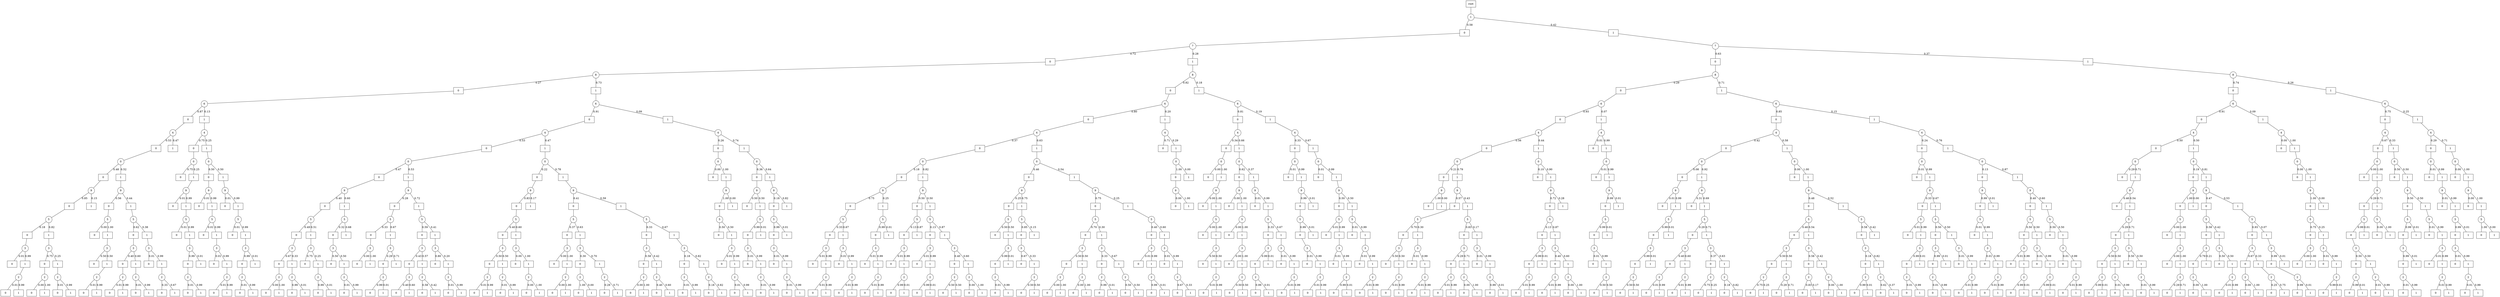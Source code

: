 graph G {
splines=true;
0 [shape=box, label = "root" ]
0--1;
1 [shape=circle, label=1]
1--2[label = 0.58, labelangle=110];
2 [shape=box, label=0]
2--3;
3 [shape=circle, label=7]
3--4[label = 0.72, labelangle=110];
4 [shape=box, label=0]
4--5;
5 [shape=circle, label=8]
5--6[label = 0.27, labelangle=110];
6 [shape=box, label=0]
6--7;
7 [shape=circle, label=6]
7--8[label = 0.87, labelangle=110];
8 [shape=box, label=0]
8--9;
9 [shape=circle, label=4]
9--10[label = 0.53, labelangle=110];
10 [shape=box, label=0]
10--11;
11 [shape=circle, label=0]
11--12[label = 0.48, labelangle=110];
12 [shape=box, label=0]
12--13;
13 [shape=circle, label=9]
13--14[label = 0.85, labelangle=110];
14 [shape=box, label=0]
14--15;
15 [shape=circle, label=5]
15--16[label = 0.18, labelangle=110];
16 [shape=box, label=0]
16--17;
17 [shape=circle, label=3]
17--18[label = 0.01, labelangle=110];
18 [shape=box, label=0]
17--19[label = 0.99, labelangle=110];
19 [shape=box, label=1]
19--20;
20 [shape=circle, label=2]
20--21[label = 0.01, labelangle=110];
21 [shape=box, label=0]
20--22[label = 0.99, labelangle=110];
22 [shape=box, label=1]
15--23[label = 0.82, labelangle=110];
23 [shape=box, label=1]
23--24;
24 [shape=circle, label=3]
24--25[label = 0.75, labelangle=110];
25 [shape=box, label=0]
25--26;
26 [shape=circle, label=2]
26--27[label = 0.00, labelangle=110];
27 [shape=box, label=0]
26--28[label = 1.00, labelangle=110];
28 [shape=box, label=1]
24--29[label = 0.25, labelangle=110];
29 [shape=box, label=1]
29--30;
30 [shape=circle, label=2]
30--31[label = 0.01, labelangle=110];
31 [shape=box, label=0]
30--32[label = 0.99, labelangle=110];
32 [shape=box, label=1]
13--33[label = 0.15, labelangle=110];
33 [shape=box, label=1]
11--34[label = 0.52, labelangle=110];
34 [shape=box, label=1]
34--35;
35 [shape=circle, label=9]
35--36[label = 0.56, labelangle=110];
36 [shape=box, label=0]
36--37;
37 [shape=circle, label=5]
37--38[label = 0.00, labelangle=110];
38 [shape=box, label=0]
37--39[label = 1.00, labelangle=110];
39 [shape=box, label=1]
39--40;
40 [shape=circle, label=3]
40--41[label = 0.50, labelangle=110];
41 [shape=box, label=0]
40--42[label = 0.50, labelangle=110];
42 [shape=box, label=1]
42--43;
43 [shape=circle, label=2]
43--44[label = 0.01, labelangle=110];
44 [shape=box, label=0]
43--45[label = 0.99, labelangle=110];
45 [shape=box, label=1]
35--46[label = 0.44, labelangle=110];
46 [shape=box, label=1]
46--47;
47 [shape=circle, label=5]
47--48[label = 0.62, labelangle=110];
48 [shape=box, label=0]
48--49;
49 [shape=circle, label=3]
49--50[label = 0.40, labelangle=110];
50 [shape=box, label=0]
50--51;
51 [shape=circle, label=2]
51--52[label = 0.01, labelangle=110];
52 [shape=box, label=0]
51--53[label = 0.99, labelangle=110];
53 [shape=box, label=1]
49--54[label = 0.60, labelangle=110];
54 [shape=box, label=1]
54--55;
55 [shape=circle, label=2]
55--56[label = 0.01, labelangle=110];
56 [shape=box, label=0]
55--57[label = 0.99, labelangle=110];
57 [shape=box, label=1]
47--58[label = 0.38, labelangle=110];
58 [shape=box, label=1]
58--59;
59 [shape=circle, label=3]
59--60[label = 0.01, labelangle=110];
60 [shape=box, label=0]
59--61[label = 0.99, labelangle=110];
61 [shape=box, label=1]
61--62;
62 [shape=circle, label=2]
62--63[label = 0.33, labelangle=110];
63 [shape=box, label=0]
62--64[label = 0.67, labelangle=110];
64 [shape=box, label=1]
9--65[label = 0.47, labelangle=110];
65 [shape=box, label=1]
7--114[label = 0.13, labelangle=110];
114 [shape=box, label=1]
114--115;
115 [shape=circle, label=4]
115--116[label = 0.75, labelangle=110];
116 [shape=box, label=0]
116--117;
117 [shape=circle, label=0]
117--118[label = 0.75, labelangle=110];
118 [shape=box, label=0]
117--131[label = 0.25, labelangle=110];
131 [shape=box, label=1]
131--132;
132 [shape=circle, label=9]
132--133[label = 0.01, labelangle=110];
133 [shape=box, label=0]
132--134[label = 0.99, labelangle=110];
134 [shape=box, label=1]
134--135;
135 [shape=circle, label=5]
135--136[label = 0.01, labelangle=110];
136 [shape=box, label=0]
135--137[label = 0.99, labelangle=110];
137 [shape=box, label=1]
137--138;
138 [shape=circle, label=3]
138--139[label = 0.99, labelangle=110];
139 [shape=box, label=0]
139--140;
140 [shape=circle, label=2]
140--141[label = 0.01, labelangle=110];
141 [shape=box, label=0]
140--142[label = 0.99, labelangle=110];
142 [shape=box, label=1]
138--143[label = 0.01, labelangle=110];
143 [shape=box, label=1]
115--144[label = 0.25, labelangle=110];
144 [shape=box, label=1]
144--145;
145 [shape=circle, label=0]
145--146[label = 0.50, labelangle=110];
146 [shape=box, label=0]
146--147;
147 [shape=circle, label=9]
147--148[label = 0.01, labelangle=110];
148 [shape=box, label=0]
147--149[label = 0.99, labelangle=110];
149 [shape=box, label=1]
149--150;
150 [shape=circle, label=5]
150--151[label = 0.01, labelangle=110];
151 [shape=box, label=0]
150--152[label = 0.99, labelangle=110];
152 [shape=box, label=1]
152--153;
153 [shape=circle, label=3]
153--154[label = 0.01, labelangle=110];
154 [shape=box, label=0]
153--155[label = 0.99, labelangle=110];
155 [shape=box, label=1]
155--156;
156 [shape=circle, label=2]
156--157[label = 0.01, labelangle=110];
157 [shape=box, label=0]
156--158[label = 0.99, labelangle=110];
158 [shape=box, label=1]
145--159[label = 0.50, labelangle=110];
159 [shape=box, label=1]
159--160;
160 [shape=circle, label=9]
160--161[label = 0.01, labelangle=110];
161 [shape=box, label=0]
160--162[label = 0.99, labelangle=110];
162 [shape=box, label=1]
162--163;
163 [shape=circle, label=5]
163--164[label = 0.01, labelangle=110];
164 [shape=box, label=0]
163--165[label = 0.99, labelangle=110];
165 [shape=box, label=1]
165--166;
166 [shape=circle, label=3]
166--167[label = 0.99, labelangle=110];
167 [shape=box, label=0]
167--168;
168 [shape=circle, label=2]
168--169[label = 0.01, labelangle=110];
169 [shape=box, label=0]
168--170[label = 0.99, labelangle=110];
170 [shape=box, label=1]
166--171[label = 0.01, labelangle=110];
171 [shape=box, label=1]
5--172[label = 0.73, labelangle=110];
172 [shape=box, label=1]
172--173;
173 [shape=circle, label=6]
173--174[label = 0.91, labelangle=110];
174 [shape=box, label=0]
174--175;
175 [shape=circle, label=4]
175--176[label = 0.53, labelangle=110];
176 [shape=box, label=0]
176--177;
177 [shape=circle, label=0]
177--178[label = 0.47, labelangle=110];
178 [shape=box, label=0]
178--179;
179 [shape=circle, label=9]
179--180[label = 0.40, labelangle=110];
180 [shape=box, label=0]
180--181;
181 [shape=circle, label=5]
181--182[label = 0.49, labelangle=110];
182 [shape=box, label=0]
182--183;
183 [shape=circle, label=3]
183--184[label = 0.67, labelangle=110];
184 [shape=box, label=0]
184--185;
185 [shape=circle, label=2]
185--186[label = 0.00, labelangle=110];
186 [shape=box, label=0]
185--187[label = 1.00, labelangle=110];
187 [shape=box, label=1]
183--188[label = 0.33, labelangle=110];
188 [shape=box, label=1]
188--189;
189 [shape=circle, label=2]
189--190[label = 0.99, labelangle=110];
190 [shape=box, label=0]
189--191[label = 0.01, labelangle=110];
191 [shape=box, label=1]
181--192[label = 0.51, labelangle=110];
192 [shape=box, label=1]
192--193;
193 [shape=circle, label=3]
193--194[label = 0.75, labelangle=110];
194 [shape=box, label=0]
193--198[label = 0.25, labelangle=110];
198 [shape=box, label=1]
198--199;
199 [shape=circle, label=2]
199--200[label = 0.99, labelangle=110];
200 [shape=box, label=0]
199--201[label = 0.01, labelangle=110];
201 [shape=box, label=1]
179--202[label = 0.60, labelangle=110];
202 [shape=box, label=1]
202--203;
203 [shape=circle, label=5]
203--204[label = 0.32, labelangle=110];
204 [shape=box, label=0]
204--205;
205 [shape=circle, label=3]
205--206[label = 0.50, labelangle=110];
206 [shape=box, label=0]
205--207[label = 0.50, labelangle=110];
207 [shape=box, label=1]
207--208;
208 [shape=circle, label=2]
208--209[label = 0.01, labelangle=110];
209 [shape=box, label=0]
208--210[label = 0.99, labelangle=110];
210 [shape=box, label=1]
203--211[label = 0.68, labelangle=110];
211 [shape=box, label=1]
177--221[label = 0.53, labelangle=110];
221 [shape=box, label=1]
221--222;
222 [shape=circle, label=9]
222--223[label = 0.28, labelangle=110];
223 [shape=box, label=0]
223--224;
224 [shape=circle, label=5]
224--225[label = 0.33, labelangle=110];
225 [shape=box, label=0]
225--226;
226 [shape=circle, label=3]
226--227[label = 0.00, labelangle=110];
227 [shape=box, label=0]
226--228[label = 1.00, labelangle=110];
228 [shape=box, label=1]
224--232[label = 0.67, labelangle=110];
232 [shape=box, label=1]
232--233;
233 [shape=circle, label=3]
233--234[label = 0.29, labelangle=110];
234 [shape=box, label=0]
234--235;
235 [shape=circle, label=2]
235--236[label = 0.99, labelangle=110];
236 [shape=box, label=0]
235--237[label = 0.01, labelangle=110];
237 [shape=box, label=1]
233--238[label = 0.71, labelangle=110];
238 [shape=box, label=1]
222--242[label = 0.72, labelangle=110];
242 [shape=box, label=1]
242--243;
243 [shape=circle, label=5]
243--244[label = 0.59, labelangle=110];
244 [shape=box, label=0]
244--245;
245 [shape=circle, label=3]
245--246[label = 0.43, labelangle=110];
246 [shape=box, label=0]
246--247;
247 [shape=circle, label=2]
247--248[label = 0.40, labelangle=110];
248 [shape=box, label=0]
247--249[label = 0.60, labelangle=110];
249 [shape=box, label=1]
245--250[label = 0.57, labelangle=110];
250 [shape=box, label=1]
250--251;
251 [shape=circle, label=2]
251--252[label = 0.58, labelangle=110];
252 [shape=box, label=0]
251--253[label = 0.42, labelangle=110];
253 [shape=box, label=1]
243--254[label = 0.41, labelangle=110];
254 [shape=box, label=1]
254--255;
255 [shape=circle, label=3]
255--256[label = 0.80, labelangle=110];
256 [shape=box, label=0]
255--260[label = 0.20, labelangle=110];
260 [shape=box, label=1]
260--261;
261 [shape=circle, label=2]
261--262[label = 0.01, labelangle=110];
262 [shape=box, label=0]
261--263[label = 0.99, labelangle=110];
263 [shape=box, label=1]
175--264[label = 0.47, labelangle=110];
264 [shape=box, label=1]
264--265;
265 [shape=circle, label=0]
265--266[label = 0.22, labelangle=110];
266 [shape=box, label=0]
266--267;
267 [shape=circle, label=9]
267--268[label = 0.83, labelangle=110];
268 [shape=box, label=0]
268--269;
269 [shape=circle, label=5]
269--270[label = 0.40, labelangle=110];
270 [shape=box, label=0]
270--271;
271 [shape=circle, label=3]
271--272[label = 0.50, labelangle=110];
272 [shape=box, label=0]
272--273;
273 [shape=circle, label=2]
273--274[label = 0.01, labelangle=110];
274 [shape=box, label=0]
273--275[label = 0.99, labelangle=110];
275 [shape=box, label=1]
271--276[label = 0.50, labelangle=110];
276 [shape=box, label=1]
276--277;
277 [shape=circle, label=2]
277--278[label = 0.01, labelangle=110];
278 [shape=box, label=0]
277--279[label = 0.99, labelangle=110];
279 [shape=box, label=1]
269--280[label = 0.60, labelangle=110];
280 [shape=box, label=1]
280--281;
281 [shape=circle, label=3]
281--282[label = 0.00, labelangle=110];
282 [shape=box, label=0]
281--283[label = 1.00, labelangle=110];
283 [shape=box, label=1]
283--284;
284 [shape=circle, label=2]
284--285[label = 0.00, labelangle=110];
285 [shape=box, label=0]
284--286[label = 1.00, labelangle=110];
286 [shape=box, label=1]
267--287[label = 0.17, labelangle=110];
287 [shape=box, label=1]
265--288[label = 0.78, labelangle=110];
288 [shape=box, label=1]
288--289;
289 [shape=circle, label=9]
289--290[label = 0.41, labelangle=110];
290 [shape=box, label=0]
290--291;
291 [shape=circle, label=5]
291--292[label = 0.37, labelangle=110];
292 [shape=box, label=0]
292--293;
293 [shape=circle, label=3]
293--294[label = 0.00, labelangle=110];
294 [shape=box, label=0]
293--295[label = 1.00, labelangle=110];
295 [shape=box, label=1]
295--296;
296 [shape=circle, label=2]
296--297[label = 0.00, labelangle=110];
297 [shape=box, label=0]
296--298[label = 1.00, labelangle=110];
298 [shape=box, label=1]
291--299[label = 0.63, labelangle=110];
299 [shape=box, label=1]
299--300;
300 [shape=circle, label=3]
300--301[label = 0.30, labelangle=110];
301 [shape=box, label=0]
301--302;
302 [shape=circle, label=2]
302--303[label = 1.00, labelangle=110];
303 [shape=box, label=0]
302--304[label = 0.00, labelangle=110];
304 [shape=box, label=1]
300--305[label = 0.70, labelangle=110];
305 [shape=box, label=1]
305--306;
306 [shape=circle, label=2]
306--307[label = 0.29, labelangle=110];
307 [shape=box, label=0]
306--308[label = 0.71, labelangle=110];
308 [shape=box, label=1]
289--309[label = 0.59, labelangle=110];
309 [shape=box, label=1]
309--310;
310 [shape=circle, label=5]
310--311[label = 0.33, labelangle=110];
311 [shape=box, label=0]
311--312;
312 [shape=circle, label=3]
312--313[label = 0.58, labelangle=110];
313 [shape=box, label=0]
313--314;
314 [shape=circle, label=2]
314--315[label = 0.00, labelangle=110];
315 [shape=box, label=0]
314--316[label = 1.00, labelangle=110];
316 [shape=box, label=1]
312--317[label = 0.42, labelangle=110];
317 [shape=box, label=1]
317--318;
318 [shape=circle, label=2]
318--319[label = 0.40, labelangle=110];
319 [shape=box, label=0]
318--320[label = 0.60, labelangle=110];
320 [shape=box, label=1]
310--321[label = 0.67, labelangle=110];
321 [shape=box, label=1]
321--322;
322 [shape=circle, label=3]
322--323[label = 0.18, labelangle=110];
323 [shape=box, label=0]
323--324;
324 [shape=circle, label=2]
324--325[label = 0.01, labelangle=110];
325 [shape=box, label=0]
324--326[label = 0.99, labelangle=110];
326 [shape=box, label=1]
322--327[label = 0.82, labelangle=110];
327 [shape=box, label=1]
327--328;
328 [shape=circle, label=2]
328--329[label = 0.18, labelangle=110];
329 [shape=box, label=0]
328--330[label = 0.82, labelangle=110];
330 [shape=box, label=1]
173--331[label = 0.09, labelangle=110];
331 [shape=box, label=1]
331--332;
332 [shape=circle, label=4]
332--333[label = 0.26, labelangle=110];
333 [shape=box, label=0]
333--334;
334 [shape=circle, label=0]
334--335[label = 0.00, labelangle=110];
335 [shape=box, label=0]
334--336[label = 1.00, labelangle=110];
336 [shape=box, label=1]
336--337;
337 [shape=circle, label=9]
337--338[label = 1.00, labelangle=110];
338 [shape=box, label=0]
338--339;
339 [shape=circle, label=5]
339--340[label = 0.50, labelangle=110];
340 [shape=box, label=0]
339--341[label = 0.50, labelangle=110];
341 [shape=box, label=1]
341--342;
342 [shape=circle, label=3]
342--343[label = 0.01, labelangle=110];
343 [shape=box, label=0]
342--344[label = 0.99, labelangle=110];
344 [shape=box, label=1]
344--345;
345 [shape=circle, label=2]
345--346[label = 0.01, labelangle=110];
346 [shape=box, label=0]
345--347[label = 0.99, labelangle=110];
347 [shape=box, label=1]
337--348[label = 0.00, labelangle=110];
348 [shape=box, label=1]
332--349[label = 0.74, labelangle=110];
349 [shape=box, label=1]
349--350;
350 [shape=circle, label=0]
350--351[label = 0.36, labelangle=110];
351 [shape=box, label=0]
351--352;
352 [shape=circle, label=9]
352--353[label = 0.50, labelangle=110];
353 [shape=box, label=0]
352--354[label = 0.50, labelangle=110];
354 [shape=box, label=1]
354--355;
355 [shape=circle, label=5]
355--356[label = 0.99, labelangle=110];
356 [shape=box, label=0]
356--357;
357 [shape=circle, label=3]
357--358[label = 0.01, labelangle=110];
358 [shape=box, label=0]
357--359[label = 0.99, labelangle=110];
359 [shape=box, label=1]
359--360;
360 [shape=circle, label=2]
360--361[label = 0.01, labelangle=110];
361 [shape=box, label=0]
360--362[label = 0.99, labelangle=110];
362 [shape=box, label=1]
355--363[label = 0.01, labelangle=110];
363 [shape=box, label=1]
350--364[label = 0.64, labelangle=110];
364 [shape=box, label=1]
364--365;
365 [shape=circle, label=9]
365--366[label = 0.18, labelangle=110];
366 [shape=box, label=0]
366--367;
367 [shape=circle, label=5]
367--368[label = 0.99, labelangle=110];
368 [shape=box, label=0]
368--369;
369 [shape=circle, label=3]
369--370[label = 0.01, labelangle=110];
370 [shape=box, label=0]
369--371[label = 0.99, labelangle=110];
371 [shape=box, label=1]
371--372;
372 [shape=circle, label=2]
372--373[label = 0.01, labelangle=110];
373 [shape=box, label=0]
372--374[label = 0.99, labelangle=110];
374 [shape=box, label=1]
367--375[label = 0.01, labelangle=110];
375 [shape=box, label=1]
365--376[label = 0.82, labelangle=110];
376 [shape=box, label=1]
3--386[label = 0.28, labelangle=110];
386 [shape=box, label=1]
386--387;
387 [shape=circle, label=8]
387--388[label = 0.82, labelangle=110];
388 [shape=box, label=0]
388--389;
389 [shape=circle, label=6]
389--390[label = 0.80, labelangle=110];
390 [shape=box, label=0]
390--391;
391 [shape=circle, label=4]
391--392[label = 0.37, labelangle=110];
392 [shape=box, label=0]
392--393;
393 [shape=circle, label=0]
393--394[label = 0.18, labelangle=110];
394 [shape=box, label=0]
394--395;
395 [shape=circle, label=9]
395--396[label = 0.75, labelangle=110];
396 [shape=box, label=0]
396--397;
397 [shape=circle, label=5]
397--398[label = 0.33, labelangle=110];
398 [shape=box, label=0]
398--399;
399 [shape=circle, label=3]
399--400[label = 0.01, labelangle=110];
400 [shape=box, label=0]
399--401[label = 0.99, labelangle=110];
401 [shape=box, label=1]
401--402;
402 [shape=circle, label=2]
402--403[label = 0.01, labelangle=110];
403 [shape=box, label=0]
402--404[label = 0.99, labelangle=110];
404 [shape=box, label=1]
397--405[label = 0.67, labelangle=110];
405 [shape=box, label=1]
405--406;
406 [shape=circle, label=3]
406--407[label = 0.01, labelangle=110];
407 [shape=box, label=0]
406--408[label = 0.99, labelangle=110];
408 [shape=box, label=1]
408--409;
409 [shape=circle, label=2]
409--410[label = 0.01, labelangle=110];
410 [shape=box, label=0]
409--411[label = 0.99, labelangle=110];
411 [shape=box, label=1]
395--412[label = 0.25, labelangle=110];
412 [shape=box, label=1]
412--413;
413 [shape=circle, label=5]
413--414[label = 0.99, labelangle=110];
414 [shape=box, label=0]
414--415;
415 [shape=circle, label=3]
415--416[label = 0.01, labelangle=110];
416 [shape=box, label=0]
415--417[label = 0.99, labelangle=110];
417 [shape=box, label=1]
417--418;
418 [shape=circle, label=2]
418--419[label = 0.01, labelangle=110];
419 [shape=box, label=0]
418--420[label = 0.99, labelangle=110];
420 [shape=box, label=1]
413--421[label = 0.01, labelangle=110];
421 [shape=box, label=1]
393--422[label = 0.82, labelangle=110];
422 [shape=box, label=1]
422--423;
423 [shape=circle, label=9]
423--424[label = 0.50, labelangle=110];
424 [shape=box, label=0]
424--425;
425 [shape=circle, label=5]
425--426[label = 0.13, labelangle=110];
426 [shape=box, label=0]
426--427;
427 [shape=circle, label=3]
427--428[label = 0.01, labelangle=110];
428 [shape=box, label=0]
427--429[label = 0.99, labelangle=110];
429 [shape=box, label=1]
429--430;
430 [shape=circle, label=2]
430--431[label = 0.99, labelangle=110];
431 [shape=box, label=0]
430--432[label = 0.01, labelangle=110];
432 [shape=box, label=1]
425--433[label = 0.87, labelangle=110];
433 [shape=box, label=1]
423--443[label = 0.50, labelangle=110];
443 [shape=box, label=1]
443--444;
444 [shape=circle, label=5]
444--445[label = 0.13, labelangle=110];
445 [shape=box, label=0]
445--446;
446 [shape=circle, label=3]
446--447[label = 0.01, labelangle=110];
447 [shape=box, label=0]
446--448[label = 0.99, labelangle=110];
448 [shape=box, label=1]
448--449;
449 [shape=circle, label=2]
449--450[label = 0.99, labelangle=110];
450 [shape=box, label=0]
449--451[label = 0.01, labelangle=110];
451 [shape=box, label=1]
444--452[label = 0.87, labelangle=110];
452 [shape=box, label=1]
452--453;
453 [shape=circle, label=3]
453--454[label = 0.40, labelangle=110];
454 [shape=box, label=0]
454--455;
455 [shape=circle, label=2]
455--456[label = 0.50, labelangle=110];
456 [shape=box, label=0]
455--457[label = 0.50, labelangle=110];
457 [shape=box, label=1]
453--458[label = 0.60, labelangle=110];
458 [shape=box, label=1]
458--459;
459 [shape=circle, label=2]
459--460[label = 0.00, labelangle=110];
460 [shape=box, label=0]
459--461[label = 1.00, labelangle=110];
461 [shape=box, label=1]
391--462[label = 0.63, labelangle=110];
462 [shape=box, label=1]
462--463;
463 [shape=circle, label=0]
463--464[label = 0.46, labelangle=110];
464 [shape=box, label=0]
464--465;
465 [shape=circle, label=9]
465--466[label = 0.25, labelangle=110];
466 [shape=box, label=0]
466--467;
467 [shape=circle, label=5]
467--468[label = 0.50, labelangle=110];
468 [shape=box, label=0]
467--469[label = 0.50, labelangle=110];
469 [shape=box, label=1]
469--470;
470 [shape=circle, label=3]
470--471[label = 0.99, labelangle=110];
471 [shape=box, label=0]
471--472;
472 [shape=circle, label=2]
472--473[label = 0.01, labelangle=110];
473 [shape=box, label=0]
472--474[label = 0.99, labelangle=110];
474 [shape=box, label=1]
470--475[label = 0.01, labelangle=110];
475 [shape=box, label=1]
465--476[label = 0.75, labelangle=110];
476 [shape=box, label=1]
476--477;
477 [shape=circle, label=5]
477--478[label = 0.85, labelangle=110];
478 [shape=box, label=0]
478--479;
479 [shape=circle, label=3]
479--480[label = 0.67, labelangle=110];
480 [shape=box, label=0]
479--484[label = 0.33, labelangle=110];
484 [shape=box, label=1]
484--485;
485 [shape=circle, label=2]
485--486[label = 0.50, labelangle=110];
486 [shape=box, label=0]
485--487[label = 0.50, labelangle=110];
487 [shape=box, label=1]
477--488[label = 0.15, labelangle=110];
488 [shape=box, label=1]
463--489[label = 0.54, labelangle=110];
489 [shape=box, label=1]
489--490;
490 [shape=circle, label=9]
490--491[label = 0.75, labelangle=110];
491 [shape=box, label=0]
491--492;
492 [shape=circle, label=5]
492--493[label = 0.70, labelangle=110];
493 [shape=box, label=0]
493--494;
494 [shape=circle, label=3]
494--495[label = 0.50, labelangle=110];
495 [shape=box, label=0]
495--496;
496 [shape=circle, label=2]
496--497[label = 0.00, labelangle=110];
497 [shape=box, label=0]
496--498[label = 1.00, labelangle=110];
498 [shape=box, label=1]
494--499[label = 0.50, labelangle=110];
499 [shape=box, label=1]
499--500;
500 [shape=circle, label=2]
500--501[label = 0.00, labelangle=110];
501 [shape=box, label=0]
500--502[label = 1.00, labelangle=110];
502 [shape=box, label=1]
492--503[label = 0.30, labelangle=110];
503 [shape=box, label=1]
503--504;
504 [shape=circle, label=3]
504--505[label = 0.33, labelangle=110];
505 [shape=box, label=0]
505--506;
506 [shape=circle, label=2]
506--507[label = 0.99, labelangle=110];
507 [shape=box, label=0]
506--508[label = 0.01, labelangle=110];
508 [shape=box, label=1]
504--509[label = 0.67, labelangle=110];
509 [shape=box, label=1]
509--510;
510 [shape=circle, label=2]
510--511[label = 0.50, labelangle=110];
511 [shape=box, label=0]
510--512[label = 0.50, labelangle=110];
512 [shape=box, label=1]
490--513[label = 0.25, labelangle=110];
513 [shape=box, label=1]
513--514;
514 [shape=circle, label=5]
514--515[label = 0.40, labelangle=110];
515 [shape=box, label=0]
515--516;
516 [shape=circle, label=3]
516--517[label = 0.01, labelangle=110];
517 [shape=box, label=0]
516--518[label = 0.99, labelangle=110];
518 [shape=box, label=1]
518--519;
519 [shape=circle, label=2]
519--520[label = 0.99, labelangle=110];
520 [shape=box, label=0]
519--521[label = 0.01, labelangle=110];
521 [shape=box, label=1]
514--522[label = 0.60, labelangle=110];
522 [shape=box, label=1]
522--523;
523 [shape=circle, label=3]
523--524[label = 0.01, labelangle=110];
524 [shape=box, label=0]
523--525[label = 0.99, labelangle=110];
525 [shape=box, label=1]
525--526;
526 [shape=circle, label=2]
526--527[label = 0.67, labelangle=110];
527 [shape=box, label=0]
526--528[label = 0.33, labelangle=110];
528 [shape=box, label=1]
389--529[label = 0.20, labelangle=110];
529 [shape=box, label=1]
529--530;
530 [shape=circle, label=4]
530--531[label = 0.71, labelangle=110];
531 [shape=box, label=0]
530--568[label = 0.29, labelangle=110];
568 [shape=box, label=1]
568--569;
569 [shape=circle, label=0]
569--570[label = 1.00, labelangle=110];
570 [shape=box, label=0]
570--571;
571 [shape=circle, label=9]
571--572[label = 0.00, labelangle=110];
572 [shape=box, label=0]
571--573[label = 1.00, labelangle=110];
573 [shape=box, label=1]
569--583[label = 0.00, labelangle=110];
583 [shape=box, label=1]
387--584[label = 0.18, labelangle=110];
584 [shape=box, label=1]
584--585;
585 [shape=circle, label=6]
585--586[label = 0.81, labelangle=110];
586 [shape=box, label=0]
586--587;
587 [shape=circle, label=4]
587--588[label = 0.34, labelangle=110];
588 [shape=box, label=0]
588--589;
589 [shape=circle, label=0]
589--590[label = 0.00, labelangle=110];
590 [shape=box, label=0]
589--591[label = 1.00, labelangle=110];
591 [shape=box, label=1]
591--592;
592 [shape=circle, label=9]
592--593[label = 0.00, labelangle=110];
593 [shape=box, label=0]
592--594[label = 1.00, labelangle=110];
594 [shape=box, label=1]
594--595;
595 [shape=circle, label=5]
595--596[label = 0.00, labelangle=110];
596 [shape=box, label=0]
595--597[label = 1.00, labelangle=110];
597 [shape=box, label=1]
597--598;
598 [shape=circle, label=3]
598--599[label = 0.50, labelangle=110];
599 [shape=box, label=0]
598--600[label = 0.50, labelangle=110];
600 [shape=box, label=1]
600--601;
601 [shape=circle, label=2]
601--602[label = 0.01, labelangle=110];
602 [shape=box, label=0]
601--603[label = 0.99, labelangle=110];
603 [shape=box, label=1]
587--604[label = 0.66, labelangle=110];
604 [shape=box, label=1]
604--605;
605 [shape=circle, label=0]
605--606[label = 0.62, labelangle=110];
606 [shape=box, label=0]
606--607;
607 [shape=circle, label=9]
607--608[label = 0.00, labelangle=110];
608 [shape=box, label=0]
607--609[label = 1.00, labelangle=110];
609 [shape=box, label=1]
609--610;
610 [shape=circle, label=5]
610--611[label = 0.00, labelangle=110];
611 [shape=box, label=0]
610--612[label = 1.00, labelangle=110];
612 [shape=box, label=1]
612--613;
613 [shape=circle, label=3]
613--614[label = 0.00, labelangle=110];
614 [shape=box, label=0]
613--615[label = 1.00, labelangle=110];
615 [shape=box, label=1]
615--616;
616 [shape=circle, label=2]
616--617[label = 0.50, labelangle=110];
617 [shape=box, label=0]
616--618[label = 0.50, labelangle=110];
618 [shape=box, label=1]
605--619[label = 0.37, labelangle=110];
619 [shape=box, label=1]
619--620;
620 [shape=circle, label=9]
620--621[label = 0.01, labelangle=110];
621 [shape=box, label=0]
620--622[label = 0.99, labelangle=110];
622 [shape=box, label=1]
622--623;
623 [shape=circle, label=5]
623--624[label = 0.33, labelangle=110];
624 [shape=box, label=0]
624--625;
625 [shape=circle, label=3]
625--626[label = 0.99, labelangle=110];
626 [shape=box, label=0]
626--627;
627 [shape=circle, label=2]
627--628[label = 0.99, labelangle=110];
628 [shape=box, label=0]
627--629[label = 0.01, labelangle=110];
629 [shape=box, label=1]
625--630[label = 0.01, labelangle=110];
630 [shape=box, label=1]
623--631[label = 0.67, labelangle=110];
631 [shape=box, label=1]
631--632;
632 [shape=circle, label=3]
632--633[label = 0.01, labelangle=110];
633 [shape=box, label=0]
632--634[label = 0.99, labelangle=110];
634 [shape=box, label=1]
634--635;
635 [shape=circle, label=2]
635--636[label = 0.01, labelangle=110];
636 [shape=box, label=0]
635--637[label = 0.99, labelangle=110];
637 [shape=box, label=1]
585--638[label = 0.19, labelangle=110];
638 [shape=box, label=1]
638--639;
639 [shape=circle, label=4]
639--640[label = 0.33, labelangle=110];
640 [shape=box, label=0]
640--641;
641 [shape=circle, label=0]
641--642[label = 0.01, labelangle=110];
642 [shape=box, label=0]
641--643[label = 0.99, labelangle=110];
643 [shape=box, label=1]
643--644;
644 [shape=circle, label=9]
644--645[label = 0.99, labelangle=110];
645 [shape=box, label=0]
645--646;
646 [shape=circle, label=5]
646--647[label = 0.99, labelangle=110];
647 [shape=box, label=0]
647--648;
648 [shape=circle, label=3]
648--649[label = 0.01, labelangle=110];
649 [shape=box, label=0]
648--650[label = 0.99, labelangle=110];
650 [shape=box, label=1]
650--651;
651 [shape=circle, label=2]
651--652[label = 0.01, labelangle=110];
652 [shape=box, label=0]
651--653[label = 0.99, labelangle=110];
653 [shape=box, label=1]
646--654[label = 0.01, labelangle=110];
654 [shape=box, label=1]
644--655[label = 0.01, labelangle=110];
655 [shape=box, label=1]
639--656[label = 0.67, labelangle=110];
656 [shape=box, label=1]
656--657;
657 [shape=circle, label=0]
657--658[label = 0.01, labelangle=110];
658 [shape=box, label=0]
657--659[label = 0.99, labelangle=110];
659 [shape=box, label=1]
659--660;
660 [shape=circle, label=9]
660--661[label = 0.50, labelangle=110];
661 [shape=box, label=0]
661--662;
662 [shape=circle, label=5]
662--663[label = 0.01, labelangle=110];
663 [shape=box, label=0]
662--664[label = 0.99, labelangle=110];
664 [shape=box, label=1]
664--665;
665 [shape=circle, label=3]
665--666[label = 0.01, labelangle=110];
666 [shape=box, label=0]
665--667[label = 0.99, labelangle=110];
667 [shape=box, label=1]
667--668;
668 [shape=circle, label=2]
668--669[label = 0.99, labelangle=110];
669 [shape=box, label=0]
668--670[label = 0.01, labelangle=110];
670 [shape=box, label=1]
660--671[label = 0.50, labelangle=110];
671 [shape=box, label=1]
671--672;
672 [shape=circle, label=5]
672--673[label = 0.01, labelangle=110];
673 [shape=box, label=0]
672--674[label = 0.99, labelangle=110];
674 [shape=box, label=1]
674--675;
675 [shape=circle, label=3]
675--676[label = 0.01, labelangle=110];
676 [shape=box, label=0]
675--677[label = 0.99, labelangle=110];
677 [shape=box, label=1]
677--678;
678 [shape=circle, label=2]
678--679[label = 0.01, labelangle=110];
679 [shape=box, label=0]
678--680[label = 0.99, labelangle=110];
680 [shape=box, label=1]
1--681[label = 0.42, labelangle=110];
681 [shape=box, label=1]
681--682;
682 [shape=circle, label=7]
682--683[label = 0.63, labelangle=110];
683 [shape=box, label=0]
683--684;
684 [shape=circle, label=8]
684--685[label = 0.29, labelangle=110];
685 [shape=box, label=0]
685--686;
686 [shape=circle, label=6]
686--687[label = 0.93, labelangle=110];
687 [shape=box, label=0]
687--688;
688 [shape=circle, label=4]
688--689[label = 0.56, labelangle=110];
689 [shape=box, label=0]
689--690;
690 [shape=circle, label=0]
690--691[label = 0.21, labelangle=110];
691 [shape=box, label=0]
691--692;
692 [shape=circle, label=9]
692--693[label = 1.00, labelangle=110];
693 [shape=box, label=0]
692--703[label = 0.00, labelangle=110];
703 [shape=box, label=1]
690--704[label = 0.79, labelangle=110];
704 [shape=box, label=1]
704--705;
705 [shape=circle, label=9]
705--706[label = 0.57, labelangle=110];
706 [shape=box, label=0]
706--707;
707 [shape=circle, label=5]
707--708[label = 0.70, labelangle=110];
708 [shape=box, label=0]
708--709;
709 [shape=circle, label=3]
709--710[label = 0.50, labelangle=110];
710 [shape=box, label=0]
709--711[label = 0.50, labelangle=110];
711 [shape=box, label=1]
711--712;
712 [shape=circle, label=2]
712--713[label = 0.01, labelangle=110];
713 [shape=box, label=0]
712--714[label = 0.99, labelangle=110];
714 [shape=box, label=1]
707--715[label = 0.30, labelangle=110];
715 [shape=box, label=1]
715--716;
716 [shape=circle, label=3]
716--717[label = 0.01, labelangle=110];
717 [shape=box, label=0]
716--718[label = 0.99, labelangle=110];
718 [shape=box, label=1]
718--719;
719 [shape=circle, label=2]
719--720[label = 0.01, labelangle=110];
720 [shape=box, label=0]
719--721[label = 0.99, labelangle=110];
721 [shape=box, label=1]
705--722[label = 0.43, labelangle=110];
722 [shape=box, label=1]
722--723;
723 [shape=circle, label=5]
723--724[label = 0.83, labelangle=110];
724 [shape=box, label=0]
724--725;
725 [shape=circle, label=3]
725--726[label = 0.29, labelangle=110];
726 [shape=box, label=0]
726--727;
727 [shape=circle, label=2]
727--728[label = 0.01, labelangle=110];
728 [shape=box, label=0]
727--729[label = 0.99, labelangle=110];
729 [shape=box, label=1]
725--730[label = 0.71, labelangle=110];
730 [shape=box, label=1]
730--731;
731 [shape=circle, label=2]
731--732[label = 0.00, labelangle=110];
732 [shape=box, label=0]
731--733[label = 1.00, labelangle=110];
733 [shape=box, label=1]
723--734[label = 0.17, labelangle=110];
734 [shape=box, label=1]
734--735;
735 [shape=circle, label=3]
735--736[label = 0.01, labelangle=110];
736 [shape=box, label=0]
735--737[label = 0.99, labelangle=110];
737 [shape=box, label=1]
737--738;
738 [shape=circle, label=2]
738--739[label = 0.99, labelangle=110];
739 [shape=box, label=0]
738--740[label = 0.01, labelangle=110];
740 [shape=box, label=1]
688--741[label = 0.44, labelangle=110];
741 [shape=box, label=1]
741--742;
742 [shape=circle, label=0]
742--743[label = 0.10, labelangle=110];
743 [shape=box, label=0]
742--744[label = 0.90, labelangle=110];
744 [shape=box, label=1]
744--745;
745 [shape=circle, label=9]
745--746[label = 0.72, labelangle=110];
746 [shape=box, label=0]
746--747;
747 [shape=circle, label=5]
747--748[label = 0.13, labelangle=110];
748 [shape=box, label=0]
748--749;
749 [shape=circle, label=3]
749--750[label = 0.99, labelangle=110];
750 [shape=box, label=0]
750--751;
751 [shape=circle, label=2]
751--752[label = 0.01, labelangle=110];
752 [shape=box, label=0]
751--753[label = 0.99, labelangle=110];
753 [shape=box, label=1]
749--754[label = 0.01, labelangle=110];
754 [shape=box, label=1]
747--755[label = 0.87, labelangle=110];
755 [shape=box, label=1]
755--756;
756 [shape=circle, label=3]
756--757[label = 0.40, labelangle=110];
757 [shape=box, label=0]
757--758;
758 [shape=circle, label=2]
758--759[label = 0.01, labelangle=110];
759 [shape=box, label=0]
758--760[label = 0.99, labelangle=110];
760 [shape=box, label=1]
756--761[label = 0.60, labelangle=110];
761 [shape=box, label=1]
761--762;
762 [shape=circle, label=2]
762--763[label = 0.00, labelangle=110];
763 [shape=box, label=0]
762--764[label = 1.00, labelangle=110];
764 [shape=box, label=1]
745--765[label = 0.28, labelangle=110];
765 [shape=box, label=1]
686--766[label = 0.07, labelangle=110];
766 [shape=box, label=1]
766--767;
767 [shape=circle, label=4]
767--768[label = 0.01, labelangle=110];
768 [shape=box, label=0]
767--769[label = 0.99, labelangle=110];
769 [shape=box, label=1]
769--770;
770 [shape=circle, label=0]
770--771[label = 0.01, labelangle=110];
771 [shape=box, label=0]
770--772[label = 0.99, labelangle=110];
772 [shape=box, label=1]
772--773;
773 [shape=circle, label=9]
773--774[label = 0.99, labelangle=110];
774 [shape=box, label=0]
774--775;
775 [shape=circle, label=5]
775--776[label = 0.99, labelangle=110];
776 [shape=box, label=0]
776--777;
777 [shape=circle, label=3]
777--778[label = 0.01, labelangle=110];
778 [shape=box, label=0]
777--779[label = 0.99, labelangle=110];
779 [shape=box, label=1]
779--780;
780 [shape=circle, label=2]
780--781[label = 0.50, labelangle=110];
781 [shape=box, label=0]
780--782[label = 0.50, labelangle=110];
782 [shape=box, label=1]
775--783[label = 0.01, labelangle=110];
783 [shape=box, label=1]
773--784[label = 0.01, labelangle=110];
784 [shape=box, label=1]
684--785[label = 0.71, labelangle=110];
785 [shape=box, label=1]
785--786;
786 [shape=circle, label=6]
786--787[label = 0.85, labelangle=110];
787 [shape=box, label=0]
787--788;
788 [shape=circle, label=4]
788--789[label = 0.42, labelangle=110];
789 [shape=box, label=0]
789--790;
790 [shape=circle, label=0]
790--791[label = 0.08, labelangle=110];
791 [shape=box, label=0]
791--792;
792 [shape=circle, label=9]
792--793[label = 0.01, labelangle=110];
793 [shape=box, label=0]
792--794[label = 0.99, labelangle=110];
794 [shape=box, label=1]
794--795;
795 [shape=circle, label=5]
795--796[label = 0.99, labelangle=110];
796 [shape=box, label=0]
796--797;
797 [shape=circle, label=3]
797--798[label = 0.99, labelangle=110];
798 [shape=box, label=0]
798--799;
799 [shape=circle, label=2]
799--800[label = 0.50, labelangle=110];
800 [shape=box, label=0]
799--801[label = 0.50, labelangle=110];
801 [shape=box, label=1]
797--802[label = 0.01, labelangle=110];
802 [shape=box, label=1]
795--803[label = 0.01, labelangle=110];
803 [shape=box, label=1]
790--804[label = 0.92, labelangle=110];
804 [shape=box, label=1]
804--805;
805 [shape=circle, label=9]
805--806[label = 0.31, labelangle=110];
806 [shape=box, label=0]
805--816[label = 0.69, labelangle=110];
816 [shape=box, label=1]
816--817;
817 [shape=circle, label=5]
817--818[label = 0.29, labelangle=110];
818 [shape=box, label=0]
818--819;
819 [shape=circle, label=3]
819--820[label = 0.40, labelangle=110];
820 [shape=box, label=0]
820--821;
821 [shape=circle, label=2]
821--822[label = 0.01, labelangle=110];
822 [shape=box, label=0]
821--823[label = 0.99, labelangle=110];
823 [shape=box, label=1]
819--824[label = 0.60, labelangle=110];
824 [shape=box, label=1]
824--825;
825 [shape=circle, label=2]
825--826[label = 0.01, labelangle=110];
826 [shape=box, label=0]
825--827[label = 0.99, labelangle=110];
827 [shape=box, label=1]
817--828[label = 0.71, labelangle=110];
828 [shape=box, label=1]
828--829;
829 [shape=circle, label=3]
829--830[label = 0.37, labelangle=110];
830 [shape=box, label=0]
830--831;
831 [shape=circle, label=2]
831--832[label = 0.75, labelangle=110];
832 [shape=box, label=0]
831--833[label = 0.25, labelangle=110];
833 [shape=box, label=1]
829--834[label = 0.63, labelangle=110];
834 [shape=box, label=1]
834--835;
835 [shape=circle, label=2]
835--836[label = 0.18, labelangle=110];
836 [shape=box, label=0]
835--837[label = 0.82, labelangle=110];
837 [shape=box, label=1]
788--838[label = 0.58, labelangle=110];
838 [shape=box, label=1]
838--839;
839 [shape=circle, label=0]
839--840[label = 0.00, labelangle=110];
840 [shape=box, label=0]
839--841[label = 1.00, labelangle=110];
841 [shape=box, label=1]
841--842;
842 [shape=circle, label=9]
842--843[label = 0.48, labelangle=110];
843 [shape=box, label=0]
843--844;
844 [shape=circle, label=5]
844--845[label = 0.46, labelangle=110];
845 [shape=box, label=0]
845--846;
846 [shape=circle, label=3]
846--847[label = 0.50, labelangle=110];
847 [shape=box, label=0]
847--848;
848 [shape=circle, label=2]
848--849[label = 0.75, labelangle=110];
849 [shape=box, label=0]
848--850[label = 0.25, labelangle=110];
850 [shape=box, label=1]
846--851[label = 0.50, labelangle=110];
851 [shape=box, label=1]
851--852;
852 [shape=circle, label=2]
852--853[label = 0.29, labelangle=110];
853 [shape=box, label=0]
852--854[label = 0.71, labelangle=110];
854 [shape=box, label=1]
844--855[label = 0.54, labelangle=110];
855 [shape=box, label=1]
855--856;
856 [shape=circle, label=3]
856--857[label = 0.58, labelangle=110];
857 [shape=box, label=0]
857--858;
858 [shape=circle, label=2]
858--859[label = 0.83, labelangle=110];
859 [shape=box, label=0]
858--860[label = 0.17, labelangle=110];
860 [shape=box, label=1]
856--861[label = 0.42, labelangle=110];
861 [shape=box, label=1]
861--862;
862 [shape=circle, label=2]
862--863[label = 0.00, labelangle=110];
863 [shape=box, label=0]
862--864[label = 1.00, labelangle=110];
864 [shape=box, label=1]
842--865[label = 0.52, labelangle=110];
865 [shape=box, label=1]
865--866;
866 [shape=circle, label=5]
866--867[label = 0.58, labelangle=110];
867 [shape=box, label=0]
867--868;
868 [shape=circle, label=3]
868--869[label = 0.18, labelangle=110];
869 [shape=box, label=0]
869--870;
870 [shape=circle, label=2]
870--871[label = 0.99, labelangle=110];
871 [shape=box, label=0]
870--872[label = 0.01, labelangle=110];
872 [shape=box, label=1]
868--873[label = 0.82, labelangle=110];
873 [shape=box, label=1]
873--874;
874 [shape=circle, label=2]
874--875[label = 0.62, labelangle=110];
875 [shape=box, label=0]
874--876[label = 0.37, labelangle=110];
876 [shape=box, label=1]
866--877[label = 0.42, labelangle=110];
877 [shape=box, label=1]
786--887[label = 0.15, labelangle=110];
887 [shape=box, label=1]
887--888;
888 [shape=circle, label=4]
888--889[label = 0.24, labelangle=110];
889 [shape=box, label=0]
889--890;
890 [shape=circle, label=0]
890--891[label = 0.01, labelangle=110];
891 [shape=box, label=0]
890--892[label = 0.99, labelangle=110];
892 [shape=box, label=1]
892--893;
893 [shape=circle, label=9]
893--894[label = 0.33, labelangle=110];
894 [shape=box, label=0]
894--895;
895 [shape=circle, label=5]
895--896[label = 0.01, labelangle=110];
896 [shape=box, label=0]
895--897[label = 0.99, labelangle=110];
897 [shape=box, label=1]
897--898;
898 [shape=circle, label=3]
898--899[label = 0.99, labelangle=110];
899 [shape=box, label=0]
899--900;
900 [shape=circle, label=2]
900--901[label = 0.01, labelangle=110];
901 [shape=box, label=0]
900--902[label = 0.99, labelangle=110];
902 [shape=box, label=1]
898--903[label = 0.01, labelangle=110];
903 [shape=box, label=1]
893--904[label = 0.67, labelangle=110];
904 [shape=box, label=1]
904--905;
905 [shape=circle, label=5]
905--906[label = 0.50, labelangle=110];
906 [shape=box, label=0]
906--907;
907 [shape=circle, label=3]
907--908[label = 0.99, labelangle=110];
908 [shape=box, label=0]
908--909;
909 [shape=circle, label=2]
909--910[label = 0.01, labelangle=110];
910 [shape=box, label=0]
909--911[label = 0.99, labelangle=110];
911 [shape=box, label=1]
907--912[label = 0.01, labelangle=110];
912 [shape=box, label=1]
905--913[label = 0.50, labelangle=110];
913 [shape=box, label=1]
913--914;
914 [shape=circle, label=3]
914--915[label = 0.01, labelangle=110];
915 [shape=box, label=0]
914--916[label = 0.99, labelangle=110];
916 [shape=box, label=1]
916--917;
917 [shape=circle, label=2]
917--918[label = 0.01, labelangle=110];
918 [shape=box, label=0]
917--919[label = 0.99, labelangle=110];
919 [shape=box, label=1]
888--920[label = 0.76, labelangle=110];
920 [shape=box, label=1]
920--921;
921 [shape=circle, label=0]
921--922[label = 0.13, labelangle=110];
922 [shape=box, label=0]
922--923;
923 [shape=circle, label=9]
923--924[label = 0.99, labelangle=110];
924 [shape=box, label=0]
924--925;
925 [shape=circle, label=5]
925--926[label = 0.01, labelangle=110];
926 [shape=box, label=0]
925--927[label = 0.99, labelangle=110];
927 [shape=box, label=1]
927--928;
928 [shape=circle, label=3]
928--929[label = 0.01, labelangle=110];
929 [shape=box, label=0]
928--930[label = 0.99, labelangle=110];
930 [shape=box, label=1]
930--931;
931 [shape=circle, label=2]
931--932[label = 0.01, labelangle=110];
932 [shape=box, label=0]
931--933[label = 0.99, labelangle=110];
933 [shape=box, label=1]
923--934[label = 0.01, labelangle=110];
934 [shape=box, label=1]
921--935[label = 0.87, labelangle=110];
935 [shape=box, label=1]
935--936;
936 [shape=circle, label=9]
936--937[label = 0.40, labelangle=110];
937 [shape=box, label=0]
937--938;
938 [shape=circle, label=5]
938--939[label = 0.50, labelangle=110];
939 [shape=box, label=0]
939--940;
940 [shape=circle, label=3]
940--941[label = 0.01, labelangle=110];
941 [shape=box, label=0]
940--942[label = 0.99, labelangle=110];
942 [shape=box, label=1]
942--943;
943 [shape=circle, label=2]
943--944[label = 0.99, labelangle=110];
944 [shape=box, label=0]
943--945[label = 0.01, labelangle=110];
945 [shape=box, label=1]
938--946[label = 0.50, labelangle=110];
946 [shape=box, label=1]
946--947;
947 [shape=circle, label=3]
947--948[label = 0.01, labelangle=110];
948 [shape=box, label=0]
947--949[label = 0.99, labelangle=110];
949 [shape=box, label=1]
949--950;
950 [shape=circle, label=2]
950--951[label = 0.99, labelangle=110];
951 [shape=box, label=0]
950--952[label = 0.01, labelangle=110];
952 [shape=box, label=1]
936--953[label = 0.60, labelangle=110];
953 [shape=box, label=1]
953--954;
954 [shape=circle, label=5]
954--955[label = 0.50, labelangle=110];
955 [shape=box, label=0]
954--956[label = 0.50, labelangle=110];
956 [shape=box, label=1]
956--957;
957 [shape=circle, label=3]
957--958[label = 0.01, labelangle=110];
958 [shape=box, label=0]
957--959[label = 0.99, labelangle=110];
959 [shape=box, label=1]
959--960;
960 [shape=circle, label=2]
960--961[label = 0.01, labelangle=110];
961 [shape=box, label=0]
960--962[label = 0.99, labelangle=110];
962 [shape=box, label=1]
682--963[label = 0.37, labelangle=110];
963 [shape=box, label=1]
963--964;
964 [shape=circle, label=8]
964--965[label = 0.74, labelangle=110];
965 [shape=box, label=0]
965--966;
966 [shape=circle, label=6]
966--967[label = 0.91, labelangle=110];
967 [shape=box, label=0]
967--968;
968 [shape=circle, label=4]
968--969[label = 0.50, labelangle=110];
969 [shape=box, label=0]
969--970;
970 [shape=circle, label=0]
970--971[label = 0.29, labelangle=110];
971 [shape=box, label=0]
970--996[label = 0.71, labelangle=110];
996 [shape=box, label=1]
996--997;
997 [shape=circle, label=9]
997--998[label = 0.46, labelangle=110];
998 [shape=box, label=0]
997--1017[label = 0.54, labelangle=110];
1017 [shape=box, label=1]
1017--1018;
1018 [shape=circle, label=5]
1018--1019[label = 0.29, labelangle=110];
1019 [shape=box, label=0]
1019--1020;
1020 [shape=circle, label=3]
1020--1021[label = 0.50, labelangle=110];
1021 [shape=box, label=0]
1021--1022;
1022 [shape=circle, label=2]
1022--1023[label = 0.99, labelangle=110];
1023 [shape=box, label=0]
1022--1024[label = 0.01, labelangle=110];
1024 [shape=box, label=1]
1020--1025[label = 0.50, labelangle=110];
1025 [shape=box, label=1]
1025--1026;
1026 [shape=circle, label=2]
1026--1027[label = 0.01, labelangle=110];
1027 [shape=box, label=0]
1026--1028[label = 0.99, labelangle=110];
1028 [shape=box, label=1]
1018--1029[label = 0.71, labelangle=110];
1029 [shape=box, label=1]
1029--1030;
1030 [shape=circle, label=3]
1030--1031[label = 0.50, labelangle=110];
1031 [shape=box, label=0]
1030--1032[label = 0.50, labelangle=110];
1032 [shape=box, label=1]
1032--1033;
1033 [shape=circle, label=2]
1033--1034[label = 0.01, labelangle=110];
1034 [shape=box, label=0]
1033--1035[label = 0.99, labelangle=110];
1035 [shape=box, label=1]
968--1036[label = 0.50, labelangle=110];
1036 [shape=box, label=1]
1036--1037;
1037 [shape=circle, label=0]
1037--1038[label = 0.19, labelangle=110];
1038 [shape=box, label=0]
1038--1039;
1039 [shape=circle, label=9]
1039--1040[label = 1.00, labelangle=110];
1040 [shape=box, label=0]
1040--1041;
1041 [shape=circle, label=5]
1041--1042[label = 0.00, labelangle=110];
1042 [shape=box, label=0]
1041--1043[label = 1.00, labelangle=110];
1043 [shape=box, label=1]
1043--1044;
1044 [shape=circle, label=3]
1044--1045[label = 0.00, labelangle=110];
1045 [shape=box, label=0]
1044--1046[label = 1.00, labelangle=110];
1046 [shape=box, label=1]
1046--1047;
1047 [shape=circle, label=2]
1047--1048[label = 0.29, labelangle=110];
1048 [shape=box, label=0]
1047--1049[label = 0.71, labelangle=110];
1049 [shape=box, label=1]
1039--1050[label = 0.00, labelangle=110];
1050 [shape=box, label=1]
1037--1051[label = 0.81, labelangle=110];
1051 [shape=box, label=1]
1051--1052;
1052 [shape=circle, label=9]
1052--1053[label = 0.47, labelangle=110];
1053 [shape=box, label=0]
1053--1054;
1054 [shape=circle, label=5]
1054--1055[label = 0.58, labelangle=110];
1055 [shape=box, label=0]
1055--1056;
1056 [shape=circle, label=3]
1056--1057[label = 0.79, labelangle=110];
1057 [shape=box, label=0]
1057--1058;
1058 [shape=circle, label=2]
1058--1059[label = 0.00, labelangle=110];
1059 [shape=box, label=0]
1058--1060[label = 1.00, labelangle=110];
1060 [shape=box, label=1]
1056--1061[label = 0.21, labelangle=110];
1061 [shape=box, label=1]
1054--1062[label = 0.42, labelangle=110];
1062 [shape=box, label=1]
1062--1063;
1063 [shape=circle, label=3]
1063--1064[label = 0.50, labelangle=110];
1064 [shape=box, label=0]
1063--1065[label = 0.50, labelangle=110];
1065 [shape=box, label=1]
1065--1066;
1066 [shape=circle, label=2]
1066--1067[label = 0.01, labelangle=110];
1067 [shape=box, label=0]
1066--1068[label = 0.99, labelangle=110];
1068 [shape=box, label=1]
1052--1069[label = 0.53, labelangle=110];
1069 [shape=box, label=1]
1069--1070;
1070 [shape=circle, label=5]
1070--1071[label = 0.93, labelangle=110];
1071 [shape=box, label=0]
1071--1072;
1072 [shape=circle, label=3]
1072--1073[label = 0.67, labelangle=110];
1073 [shape=box, label=0]
1073--1074;
1074 [shape=circle, label=2]
1074--1075[label = 0.00, labelangle=110];
1075 [shape=box, label=0]
1074--1076[label = 1.00, labelangle=110];
1076 [shape=box, label=1]
1072--1077[label = 0.33, labelangle=110];
1077 [shape=box, label=1]
1077--1078;
1078 [shape=circle, label=2]
1078--1079[label = 0.25, labelangle=110];
1079 [shape=box, label=0]
1078--1080[label = 0.75, labelangle=110];
1080 [shape=box, label=1]
1070--1081[label = 0.07, labelangle=110];
1081 [shape=box, label=1]
1081--1082;
1082 [shape=circle, label=3]
1082--1083[label = 0.99, labelangle=110];
1083 [shape=box, label=0]
1083--1084;
1084 [shape=circle, label=2]
1084--1085[label = 0.99, labelangle=110];
1085 [shape=box, label=0]
1084--1086[label = 0.01, labelangle=110];
1086 [shape=box, label=1]
1082--1087[label = 0.01, labelangle=110];
1087 [shape=box, label=1]
966--1088[label = 0.09, labelangle=110];
1088 [shape=box, label=1]
1088--1089;
1089 [shape=circle, label=4]
1089--1090[label = 0.00, labelangle=110];
1090 [shape=box, label=0]
1089--1091[label = 1.00, labelangle=110];
1091 [shape=box, label=1]
1091--1092;
1092 [shape=circle, label=0]
1092--1093[label = 0.00, labelangle=110];
1093 [shape=box, label=0]
1092--1094[label = 1.00, labelangle=110];
1094 [shape=box, label=1]
1094--1095;
1095 [shape=circle, label=9]
1095--1096[label = 1.00, labelangle=110];
1096 [shape=box, label=0]
1096--1097;
1097 [shape=circle, label=5]
1097--1098[label = 0.75, labelangle=110];
1098 [shape=box, label=0]
1098--1099;
1099 [shape=circle, label=3]
1099--1100[label = 0.00, labelangle=110];
1100 [shape=box, label=0]
1099--1101[label = 1.00, labelangle=110];
1101 [shape=box, label=1]
1097--1105[label = 0.25, labelangle=110];
1105 [shape=box, label=1]
1105--1106;
1106 [shape=circle, label=3]
1106--1107[label = 0.01, labelangle=110];
1107 [shape=box, label=0]
1106--1108[label = 0.99, labelangle=110];
1108 [shape=box, label=1]
1108--1109;
1109 [shape=circle, label=2]
1109--1110[label = 0.99, labelangle=110];
1110 [shape=box, label=0]
1109--1111[label = 0.01, labelangle=110];
1111 [shape=box, label=1]
1095--1112[label = 0.00, labelangle=110];
1112 [shape=box, label=1]
964--1113[label = 0.26, labelangle=110];
1113 [shape=box, label=1]
1113--1114;
1114 [shape=circle, label=6]
1114--1115[label = 0.75, labelangle=110];
1115 [shape=box, label=0]
1115--1116;
1116 [shape=circle, label=4]
1116--1117[label = 0.67, labelangle=110];
1117 [shape=box, label=0]
1117--1118;
1118 [shape=circle, label=0]
1118--1119[label = 0.00, labelangle=110];
1119 [shape=box, label=0]
1118--1120[label = 1.00, labelangle=110];
1120 [shape=box, label=1]
1120--1121;
1121 [shape=circle, label=9]
1121--1122[label = 0.29, labelangle=110];
1122 [shape=box, label=0]
1122--1123;
1123 [shape=circle, label=5]
1123--1124[label = 0.99, labelangle=110];
1124 [shape=box, label=0]
1124--1125;
1125 [shape=circle, label=3]
1125--1126[label = 0.50, labelangle=110];
1126 [shape=box, label=0]
1126--1127;
1127 [shape=circle, label=2]
1127--1128[label = 0.99, labelangle=110];
1128 [shape=box, label=0]
1127--1129[label = 0.01, labelangle=110];
1129 [shape=box, label=1]
1125--1130[label = 0.50, labelangle=110];
1130 [shape=box, label=1]
1130--1131;
1131 [shape=circle, label=2]
1131--1132[label = 0.01, labelangle=110];
1132 [shape=box, label=0]
1131--1133[label = 0.99, labelangle=110];
1133 [shape=box, label=1]
1123--1134[label = 0.01, labelangle=110];
1134 [shape=box, label=1]
1121--1135[label = 0.71, labelangle=110];
1135 [shape=box, label=1]
1135--1136;
1136 [shape=circle, label=5]
1136--1137[label = 0.00, labelangle=110];
1137 [shape=box, label=0]
1136--1138[label = 1.00, labelangle=110];
1138 [shape=box, label=1]
1116--1145[label = 0.33, labelangle=110];
1145 [shape=box, label=1]
1145--1146;
1146 [shape=circle, label=0]
1146--1147[label = 0.50, labelangle=110];
1147 [shape=box, label=0]
1146--1148[label = 0.50, labelangle=110];
1148 [shape=box, label=1]
1148--1149;
1149 [shape=circle, label=9]
1149--1150[label = 0.50, labelangle=110];
1150 [shape=box, label=0]
1150--1151;
1151 [shape=circle, label=5]
1151--1152[label = 0.99, labelangle=110];
1152 [shape=box, label=0]
1152--1153;
1153 [shape=circle, label=3]
1153--1154[label = 0.99, labelangle=110];
1154 [shape=box, label=0]
1154--1155;
1155 [shape=circle, label=2]
1155--1156[label = 0.01, labelangle=110];
1156 [shape=box, label=0]
1155--1157[label = 0.99, labelangle=110];
1157 [shape=box, label=1]
1153--1158[label = 0.01, labelangle=110];
1158 [shape=box, label=1]
1151--1159[label = 0.01, labelangle=110];
1159 [shape=box, label=1]
1149--1160[label = 0.50, labelangle=110];
1160 [shape=box, label=1]
1160--1161;
1161 [shape=circle, label=5]
1161--1162[label = 0.01, labelangle=110];
1162 [shape=box, label=0]
1161--1163[label = 0.99, labelangle=110];
1163 [shape=box, label=1]
1163--1164;
1164 [shape=circle, label=3]
1164--1165[label = 0.01, labelangle=110];
1165 [shape=box, label=0]
1164--1166[label = 0.99, labelangle=110];
1166 [shape=box, label=1]
1166--1167;
1167 [shape=circle, label=2]
1167--1168[label = 0.01, labelangle=110];
1168 [shape=box, label=0]
1167--1169[label = 0.99, labelangle=110];
1169 [shape=box, label=1]
1114--1170[label = 0.25, labelangle=110];
1170 [shape=box, label=1]
1170--1171;
1171 [shape=circle, label=4]
1171--1172[label = 0.29, labelangle=110];
1172 [shape=box, label=0]
1172--1173;
1173 [shape=circle, label=0]
1173--1174[label = 0.01, labelangle=110];
1174 [shape=box, label=0]
1173--1175[label = 0.99, labelangle=110];
1175 [shape=box, label=1]
1175--1176;
1176 [shape=circle, label=9]
1176--1177[label = 0.01, labelangle=110];
1177 [shape=box, label=0]
1176--1178[label = 0.99, labelangle=110];
1178 [shape=box, label=1]
1178--1179;
1179 [shape=circle, label=5]
1179--1180[label = 0.99, labelangle=110];
1180 [shape=box, label=0]
1180--1181;
1181 [shape=circle, label=3]
1181--1182[label = 0.01, labelangle=110];
1182 [shape=box, label=0]
1181--1183[label = 0.99, labelangle=110];
1183 [shape=box, label=1]
1183--1184;
1184 [shape=circle, label=2]
1184--1185[label = 0.01, labelangle=110];
1185 [shape=box, label=0]
1184--1186[label = 0.99, labelangle=110];
1186 [shape=box, label=1]
1179--1187[label = 0.01, labelangle=110];
1187 [shape=box, label=1]
1171--1188[label = 0.71, labelangle=110];
1188 [shape=box, label=1]
1188--1189;
1189 [shape=circle, label=0]
1189--1190[label = 0.00, labelangle=110];
1190 [shape=box, label=0]
1189--1191[label = 1.00, labelangle=110];
1191 [shape=box, label=1]
1191--1192;
1192 [shape=circle, label=9]
1192--1193[label = 0.00, labelangle=110];
1193 [shape=box, label=0]
1192--1194[label = 1.00, labelangle=110];
1194 [shape=box, label=1]
1194--1195;
1195 [shape=circle, label=5]
1195--1196[label = 1.00, labelangle=110];
1196 [shape=box, label=0]
1195--1203[label = 0.00, labelangle=110];
1203 [shape=box, label=1]
}
